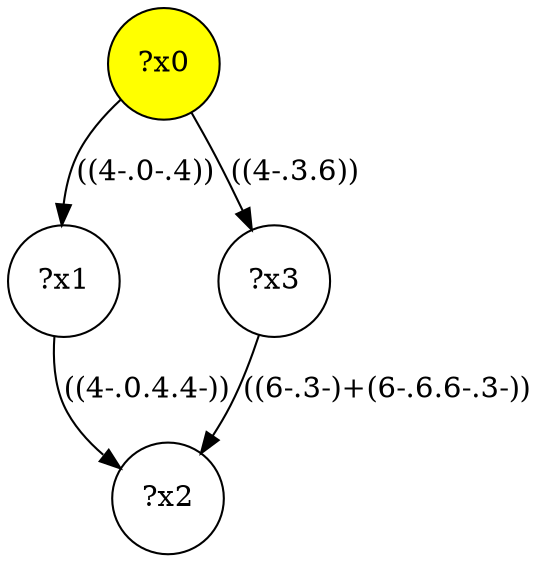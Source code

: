 digraph g {
	x0 [fillcolor="yellow", style="filled," shape=circle, label="?x0"];
	x1 [shape=circle, label="?x1"];
	x0 -> x1 [label="((4-.0-.4))"];
	x2 [shape=circle, label="?x2"];
	x1 -> x2 [label="((4-.0.4.4-))"];
	x3 [shape=circle, label="?x3"];
	x0 -> x3 [label="((4-.3.6))"];
	x3 -> x2 [label="((6-.3-)+(6-.6.6-.3-))"];
}
